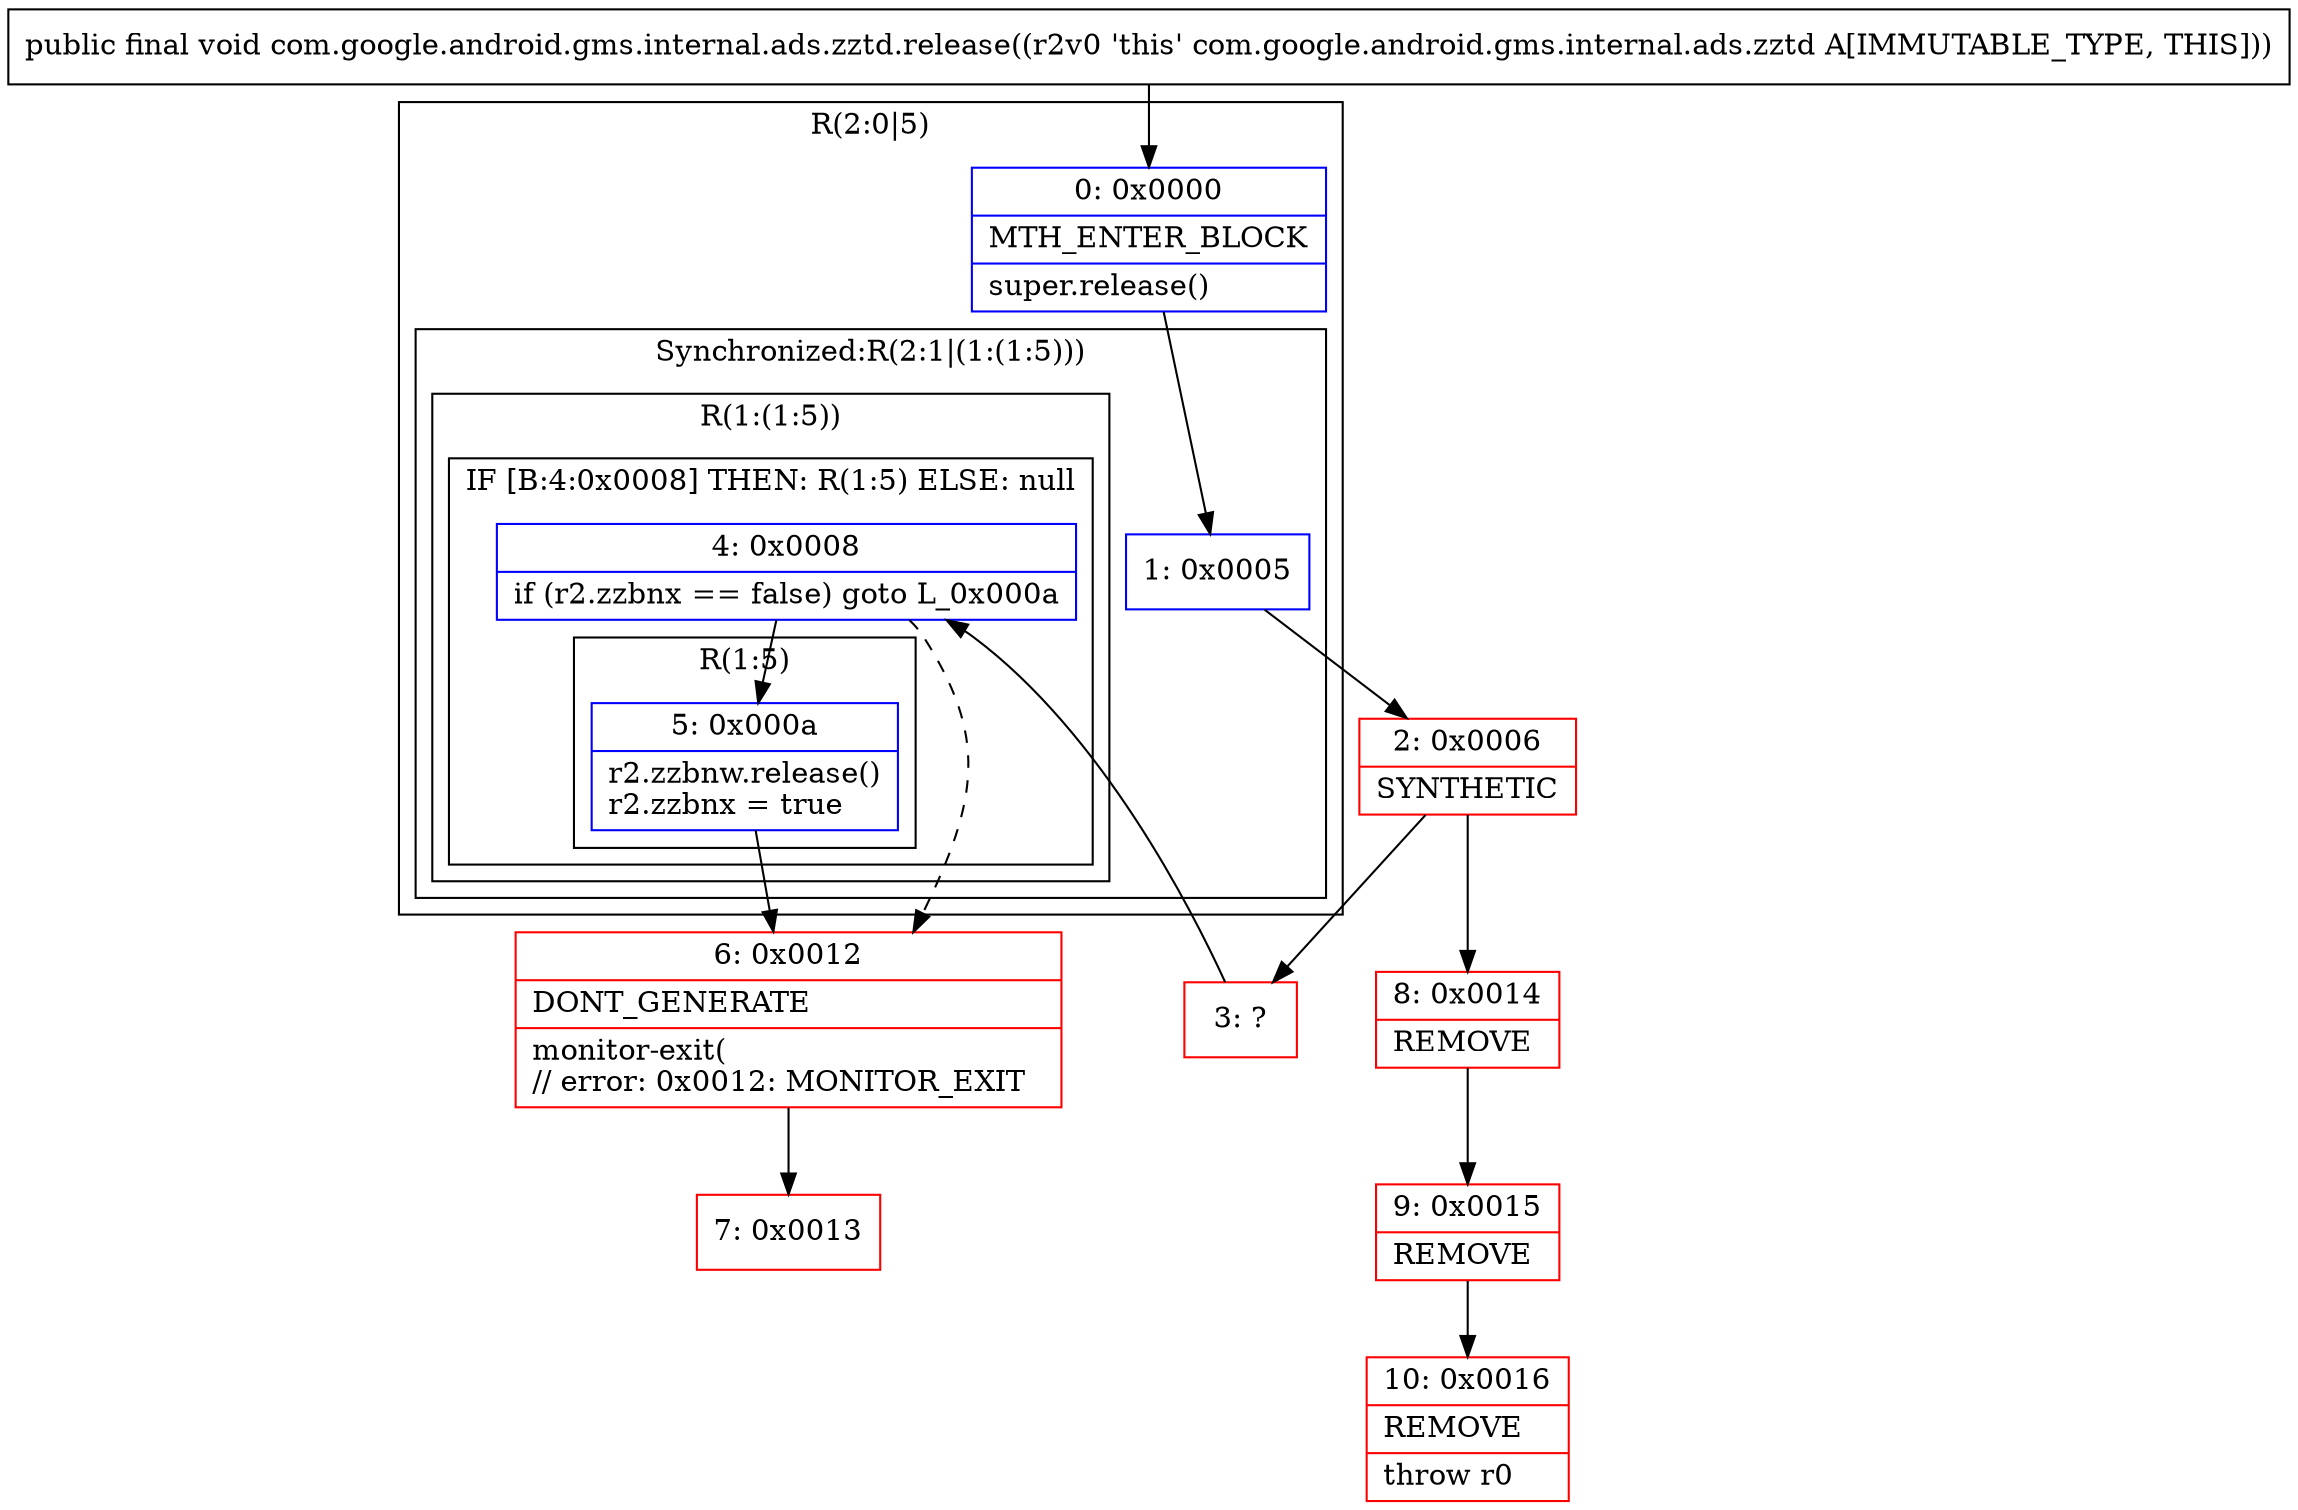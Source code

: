 digraph "CFG forcom.google.android.gms.internal.ads.zztd.release()V" {
subgraph cluster_Region_1471191407 {
label = "R(2:0|5)";
node [shape=record,color=blue];
Node_0 [shape=record,label="{0\:\ 0x0000|MTH_ENTER_BLOCK\l|super.release()\l}"];
subgraph cluster_SynchronizedRegion_412856773 {
label = "Synchronized:R(2:1|(1:(1:5)))";
node [shape=record,color=blue];
Node_1 [shape=record,label="{1\:\ 0x0005}"];
subgraph cluster_Region_389025979 {
label = "R(1:(1:5))";
node [shape=record,color=blue];
subgraph cluster_IfRegion_1086449462 {
label = "IF [B:4:0x0008] THEN: R(1:5) ELSE: null";
node [shape=record,color=blue];
Node_4 [shape=record,label="{4\:\ 0x0008|if (r2.zzbnx == false) goto L_0x000a\l}"];
subgraph cluster_Region_325678496 {
label = "R(1:5)";
node [shape=record,color=blue];
Node_5 [shape=record,label="{5\:\ 0x000a|r2.zzbnw.release()\lr2.zzbnx = true\l}"];
}
}
}
}
}
Node_2 [shape=record,color=red,label="{2\:\ 0x0006|SYNTHETIC\l}"];
Node_3 [shape=record,color=red,label="{3\:\ ?}"];
Node_6 [shape=record,color=red,label="{6\:\ 0x0012|DONT_GENERATE\l|monitor\-exit(\l\/\/ error: 0x0012: MONITOR_EXIT  \l}"];
Node_7 [shape=record,color=red,label="{7\:\ 0x0013}"];
Node_8 [shape=record,color=red,label="{8\:\ 0x0014|REMOVE\l}"];
Node_9 [shape=record,color=red,label="{9\:\ 0x0015|REMOVE\l}"];
Node_10 [shape=record,color=red,label="{10\:\ 0x0016|REMOVE\l|throw r0\l}"];
MethodNode[shape=record,label="{public final void com.google.android.gms.internal.ads.zztd.release((r2v0 'this' com.google.android.gms.internal.ads.zztd A[IMMUTABLE_TYPE, THIS])) }"];
MethodNode -> Node_0;
Node_0 -> Node_1;
Node_1 -> Node_2;
Node_4 -> Node_5;
Node_4 -> Node_6[style=dashed];
Node_5 -> Node_6;
Node_2 -> Node_3;
Node_2 -> Node_8;
Node_3 -> Node_4;
Node_6 -> Node_7;
Node_8 -> Node_9;
Node_9 -> Node_10;
}

